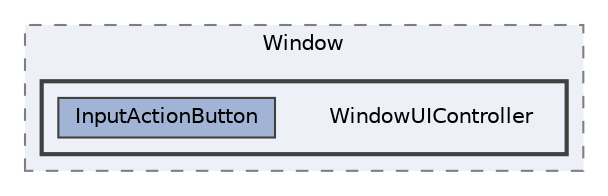 digraph "202_Lobby_UI/Window/WindowUIController"
{
 // LATEX_PDF_SIZE
  bgcolor="transparent";
  edge [fontname=Helvetica,fontsize=10,labelfontname=Helvetica,labelfontsize=10];
  node [fontname=Helvetica,fontsize=10,shape=box,height=0.2,width=0.4];
  compound=true
  subgraph clusterdir_8d335397832983c235beb927ab15f84e {
    graph [ bgcolor="#edf0f7", pencolor="grey50", label="Window", fontname=Helvetica,fontsize=10 style="filled,dashed", URL="dir_8d335397832983c235beb927ab15f84e.html",tooltip=""]
  subgraph clusterdir_b1a0d69924f285733c8880696e53228b {
    graph [ bgcolor="#edf0f7", pencolor="grey25", label="", fontname=Helvetica,fontsize=10 style="filled,bold", URL="dir_b1a0d69924f285733c8880696e53228b.html",tooltip=""]
    dir_b1a0d69924f285733c8880696e53228b [shape=plaintext, label="WindowUIController"];
  dir_c7ed3c5782239927154ec2c9b2995b6f [label="InputActionButton", fillcolor="#a2b4d6", color="grey25", style="filled", URL="dir_c7ed3c5782239927154ec2c9b2995b6f.html",tooltip=""];
  }
  }
}
